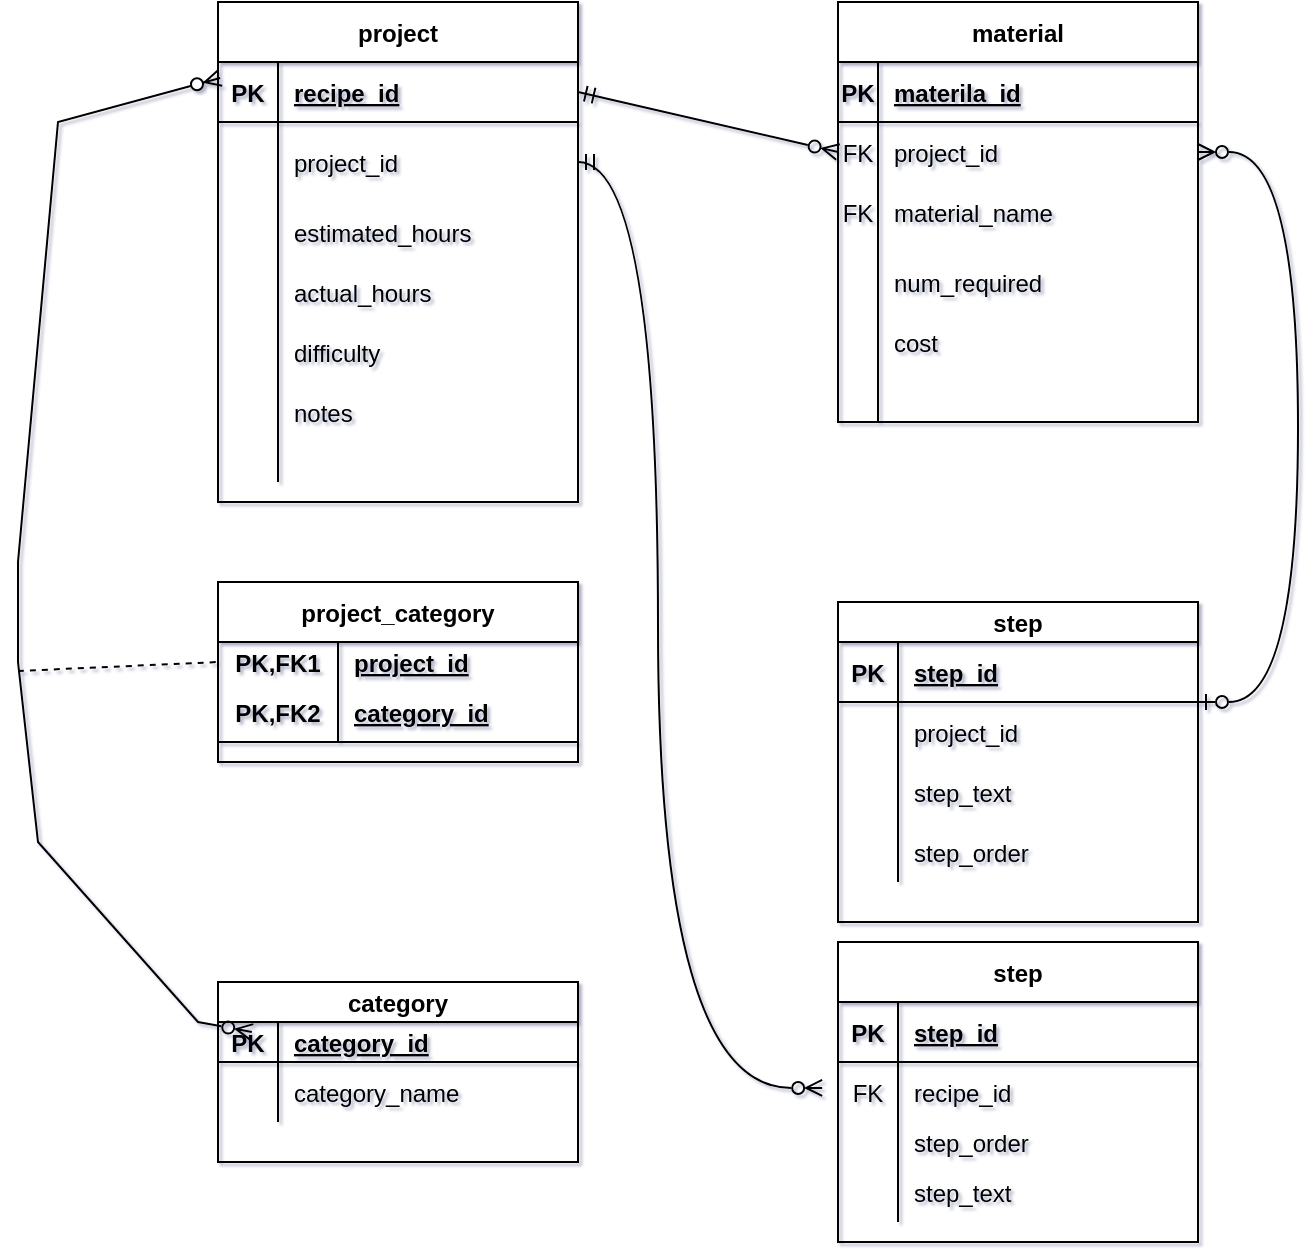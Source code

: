 <mxfile version="20.2.5" type="github"><diagram id="mBiGe4XzG_PgVjR0miyq" name="Page-1"><mxGraphModel dx="1662" dy="760" grid="1" gridSize="10" guides="1" tooltips="1" connect="1" arrows="1" fold="1" page="1" pageScale="1" pageWidth="850" pageHeight="1100" background="#ffffff" math="0" shadow="1"><root><mxCell id="0"/><mxCell id="1" parent="0"/><mxCell id="1k4R68-L61gpuzGrMIMC-3" value="project" style="shape=table;startSize=30;container=1;collapsible=1;childLayout=tableLayout;fixedRows=1;rowLines=0;fontStyle=1;align=center;resizeLast=1;" parent="1" vertex="1"><mxGeometry x="110" y="80" width="180" height="250" as="geometry"/></mxCell><mxCell id="1k4R68-L61gpuzGrMIMC-4" value="" style="shape=tableRow;horizontal=0;startSize=0;swimlaneHead=0;swimlaneBody=0;fillColor=none;collapsible=0;dropTarget=0;points=[[0,0.5],[1,0.5]];portConstraint=eastwest;top=0;left=0;right=0;bottom=1;" parent="1k4R68-L61gpuzGrMIMC-3" vertex="1"><mxGeometry y="30" width="180" height="30" as="geometry"/></mxCell><mxCell id="1k4R68-L61gpuzGrMIMC-5" value="PK" style="shape=partialRectangle;connectable=0;fillColor=none;top=0;left=0;bottom=0;right=0;fontStyle=1;overflow=hidden;" parent="1k4R68-L61gpuzGrMIMC-4" vertex="1"><mxGeometry width="30" height="30" as="geometry"><mxRectangle width="30" height="30" as="alternateBounds"/></mxGeometry></mxCell><mxCell id="1k4R68-L61gpuzGrMIMC-6" value="recipe_id" style="shape=partialRectangle;connectable=0;fillColor=none;top=0;left=0;bottom=0;right=0;align=left;spacingLeft=6;fontStyle=5;overflow=hidden;" parent="1k4R68-L61gpuzGrMIMC-4" vertex="1"><mxGeometry x="30" width="150" height="30" as="geometry"><mxRectangle width="150" height="30" as="alternateBounds"/></mxGeometry></mxCell><mxCell id="1k4R68-L61gpuzGrMIMC-7" value="" style="shape=tableRow;horizontal=0;startSize=0;swimlaneHead=0;swimlaneBody=0;fillColor=none;collapsible=0;dropTarget=0;points=[[0,0.5],[1,0.5]];portConstraint=eastwest;top=0;left=0;right=0;bottom=0;" parent="1k4R68-L61gpuzGrMIMC-3" vertex="1"><mxGeometry y="60" width="180" height="40" as="geometry"/></mxCell><mxCell id="1k4R68-L61gpuzGrMIMC-8" value="" style="shape=partialRectangle;connectable=0;fillColor=none;top=0;left=0;bottom=0;right=0;editable=1;overflow=hidden;" parent="1k4R68-L61gpuzGrMIMC-7" vertex="1"><mxGeometry width="30" height="40" as="geometry"><mxRectangle width="30" height="40" as="alternateBounds"/></mxGeometry></mxCell><mxCell id="1k4R68-L61gpuzGrMIMC-9" value="project_id" style="shape=partialRectangle;connectable=0;fillColor=none;top=0;left=0;bottom=0;right=0;align=left;spacingLeft=6;overflow=hidden;" parent="1k4R68-L61gpuzGrMIMC-7" vertex="1"><mxGeometry x="30" width="150" height="40" as="geometry"><mxRectangle width="150" height="40" as="alternateBounds"/></mxGeometry></mxCell><mxCell id="1k4R68-L61gpuzGrMIMC-10" value="" style="shape=tableRow;horizontal=0;startSize=0;swimlaneHead=0;swimlaneBody=0;fillColor=none;collapsible=0;dropTarget=0;points=[[0,0.5],[1,0.5]];portConstraint=eastwest;top=0;left=0;right=0;bottom=0;" parent="1k4R68-L61gpuzGrMIMC-3" vertex="1"><mxGeometry y="100" width="180" height="30" as="geometry"/></mxCell><mxCell id="1k4R68-L61gpuzGrMIMC-11" value="" style="shape=partialRectangle;connectable=0;fillColor=none;top=0;left=0;bottom=0;right=0;editable=1;overflow=hidden;" parent="1k4R68-L61gpuzGrMIMC-10" vertex="1"><mxGeometry width="30" height="30" as="geometry"><mxRectangle width="30" height="30" as="alternateBounds"/></mxGeometry></mxCell><mxCell id="1k4R68-L61gpuzGrMIMC-12" value="estimated_hours" style="shape=partialRectangle;connectable=0;fillColor=none;top=0;left=0;bottom=0;right=0;align=left;spacingLeft=6;overflow=hidden;" parent="1k4R68-L61gpuzGrMIMC-10" vertex="1"><mxGeometry x="30" width="150" height="30" as="geometry"><mxRectangle width="150" height="30" as="alternateBounds"/></mxGeometry></mxCell><mxCell id="1k4R68-L61gpuzGrMIMC-13" value="" style="shape=tableRow;horizontal=0;startSize=0;swimlaneHead=0;swimlaneBody=0;fillColor=none;collapsible=0;dropTarget=0;points=[[0,0.5],[1,0.5]];portConstraint=eastwest;top=0;left=0;right=0;bottom=0;" parent="1k4R68-L61gpuzGrMIMC-3" vertex="1"><mxGeometry y="130" width="180" height="30" as="geometry"/></mxCell><mxCell id="1k4R68-L61gpuzGrMIMC-14" value="" style="shape=partialRectangle;connectable=0;fillColor=none;top=0;left=0;bottom=0;right=0;editable=1;overflow=hidden;" parent="1k4R68-L61gpuzGrMIMC-13" vertex="1"><mxGeometry width="30" height="30" as="geometry"><mxRectangle width="30" height="30" as="alternateBounds"/></mxGeometry></mxCell><mxCell id="1k4R68-L61gpuzGrMIMC-15" value="actual_hours" style="shape=partialRectangle;connectable=0;fillColor=none;top=0;left=0;bottom=0;right=0;align=left;spacingLeft=6;overflow=hidden;" parent="1k4R68-L61gpuzGrMIMC-13" vertex="1"><mxGeometry x="30" width="150" height="30" as="geometry"><mxRectangle width="150" height="30" as="alternateBounds"/></mxGeometry></mxCell><mxCell id="1k4R68-L61gpuzGrMIMC-16" style="shape=tableRow;horizontal=0;startSize=0;swimlaneHead=0;swimlaneBody=0;fillColor=none;collapsible=0;dropTarget=0;points=[[0,0.5],[1,0.5]];portConstraint=eastwest;top=0;left=0;right=0;bottom=0;" parent="1k4R68-L61gpuzGrMIMC-3" vertex="1"><mxGeometry y="160" width="180" height="30" as="geometry"/></mxCell><mxCell id="1k4R68-L61gpuzGrMIMC-17" style="shape=partialRectangle;connectable=0;fillColor=none;top=0;left=0;bottom=0;right=0;editable=1;overflow=hidden;" parent="1k4R68-L61gpuzGrMIMC-16" vertex="1"><mxGeometry width="30" height="30" as="geometry"><mxRectangle width="30" height="30" as="alternateBounds"/></mxGeometry></mxCell><mxCell id="1k4R68-L61gpuzGrMIMC-18" value="difficulty" style="shape=partialRectangle;connectable=0;fillColor=none;top=0;left=0;bottom=0;right=0;align=left;spacingLeft=6;overflow=hidden;" parent="1k4R68-L61gpuzGrMIMC-16" vertex="1"><mxGeometry x="30" width="150" height="30" as="geometry"><mxRectangle width="150" height="30" as="alternateBounds"/></mxGeometry></mxCell><mxCell id="1k4R68-L61gpuzGrMIMC-19" style="shape=tableRow;horizontal=0;startSize=0;swimlaneHead=0;swimlaneBody=0;fillColor=none;collapsible=0;dropTarget=0;points=[[0,0.5],[1,0.5]];portConstraint=eastwest;top=0;left=0;right=0;bottom=0;" parent="1k4R68-L61gpuzGrMIMC-3" vertex="1"><mxGeometry y="190" width="180" height="30" as="geometry"/></mxCell><mxCell id="1k4R68-L61gpuzGrMIMC-20" style="shape=partialRectangle;connectable=0;fillColor=none;top=0;left=0;bottom=0;right=0;editable=1;overflow=hidden;" parent="1k4R68-L61gpuzGrMIMC-19" vertex="1"><mxGeometry width="30" height="30" as="geometry"><mxRectangle width="30" height="30" as="alternateBounds"/></mxGeometry></mxCell><mxCell id="1k4R68-L61gpuzGrMIMC-21" value="notes" style="shape=partialRectangle;connectable=0;fillColor=none;top=0;left=0;bottom=0;right=0;align=left;spacingLeft=6;overflow=hidden;" parent="1k4R68-L61gpuzGrMIMC-19" vertex="1"><mxGeometry x="30" width="150" height="30" as="geometry"><mxRectangle width="150" height="30" as="alternateBounds"/></mxGeometry></mxCell><mxCell id="1k4R68-L61gpuzGrMIMC-22" style="shape=tableRow;horizontal=0;startSize=0;swimlaneHead=0;swimlaneBody=0;fillColor=none;collapsible=0;dropTarget=0;points=[[0,0.5],[1,0.5]];portConstraint=eastwest;top=0;left=0;right=0;bottom=0;" parent="1k4R68-L61gpuzGrMIMC-3" vertex="1"><mxGeometry y="220" width="180" height="20" as="geometry"/></mxCell><mxCell id="1k4R68-L61gpuzGrMIMC-23" style="shape=partialRectangle;connectable=0;fillColor=none;top=0;left=0;bottom=0;right=0;editable=1;overflow=hidden;" parent="1k4R68-L61gpuzGrMIMC-22" vertex="1"><mxGeometry width="30" height="20" as="geometry"><mxRectangle width="30" height="20" as="alternateBounds"/></mxGeometry></mxCell><mxCell id="1k4R68-L61gpuzGrMIMC-24" value="" style="shape=partialRectangle;connectable=0;fillColor=none;top=0;left=0;bottom=0;right=0;align=left;spacingLeft=6;overflow=hidden;" parent="1k4R68-L61gpuzGrMIMC-22" vertex="1"><mxGeometry x="30" width="150" height="20" as="geometry"><mxRectangle width="150" height="20" as="alternateBounds"/></mxGeometry></mxCell><mxCell id="1k4R68-L61gpuzGrMIMC-25" value="material" style="shape=table;startSize=30;container=1;collapsible=1;childLayout=tableLayout;fixedRows=1;rowLines=0;fontStyle=1;align=center;resizeLast=1;" parent="1" vertex="1"><mxGeometry x="420" y="80" width="180" height="210" as="geometry"/></mxCell><mxCell id="1k4R68-L61gpuzGrMIMC-26" value="" style="shape=tableRow;horizontal=0;startSize=0;swimlaneHead=0;swimlaneBody=0;fillColor=none;collapsible=0;dropTarget=0;points=[[0,0.5],[1,0.5]];portConstraint=eastwest;top=0;left=0;right=0;bottom=1;" parent="1k4R68-L61gpuzGrMIMC-25" vertex="1"><mxGeometry y="30" width="180" height="30" as="geometry"/></mxCell><mxCell id="1k4R68-L61gpuzGrMIMC-27" value="PK" style="shape=partialRectangle;connectable=0;fillColor=none;top=0;left=0;bottom=0;right=0;fontStyle=1;overflow=hidden;" parent="1k4R68-L61gpuzGrMIMC-26" vertex="1"><mxGeometry width="20" height="30" as="geometry"><mxRectangle width="20" height="30" as="alternateBounds"/></mxGeometry></mxCell><mxCell id="1k4R68-L61gpuzGrMIMC-28" value="materila_id" style="shape=partialRectangle;connectable=0;fillColor=none;top=0;left=0;bottom=0;right=0;align=left;spacingLeft=6;fontStyle=5;overflow=hidden;" parent="1k4R68-L61gpuzGrMIMC-26" vertex="1"><mxGeometry x="20" width="160" height="30" as="geometry"><mxRectangle width="160" height="30" as="alternateBounds"/></mxGeometry></mxCell><mxCell id="1k4R68-L61gpuzGrMIMC-29" value="" style="shape=tableRow;horizontal=0;startSize=0;swimlaneHead=0;swimlaneBody=0;fillColor=none;collapsible=0;dropTarget=0;points=[[0,0.5],[1,0.5]];portConstraint=eastwest;top=0;left=0;right=0;bottom=0;" parent="1k4R68-L61gpuzGrMIMC-25" vertex="1"><mxGeometry y="60" width="180" height="30" as="geometry"/></mxCell><mxCell id="1k4R68-L61gpuzGrMIMC-30" value="FK" style="shape=partialRectangle;connectable=0;fillColor=none;top=0;left=0;bottom=0;right=0;editable=1;overflow=hidden;" parent="1k4R68-L61gpuzGrMIMC-29" vertex="1"><mxGeometry width="20" height="30" as="geometry"><mxRectangle width="20" height="30" as="alternateBounds"/></mxGeometry></mxCell><mxCell id="1k4R68-L61gpuzGrMIMC-31" value="project_id" style="shape=partialRectangle;connectable=0;fillColor=none;top=0;left=0;bottom=0;right=0;align=left;spacingLeft=6;overflow=hidden;" parent="1k4R68-L61gpuzGrMIMC-29" vertex="1"><mxGeometry x="20" width="160" height="30" as="geometry"><mxRectangle width="160" height="30" as="alternateBounds"/></mxGeometry></mxCell><mxCell id="1k4R68-L61gpuzGrMIMC-32" value="" style="shape=tableRow;horizontal=0;startSize=0;swimlaneHead=0;swimlaneBody=0;fillColor=none;collapsible=0;dropTarget=0;points=[[0,0.5],[1,0.5]];portConstraint=eastwest;top=0;left=0;right=0;bottom=0;" parent="1k4R68-L61gpuzGrMIMC-25" vertex="1"><mxGeometry y="90" width="180" height="30" as="geometry"/></mxCell><mxCell id="1k4R68-L61gpuzGrMIMC-33" value="FK" style="shape=partialRectangle;connectable=0;fillColor=none;top=0;left=0;bottom=0;right=0;editable=1;overflow=hidden;" parent="1k4R68-L61gpuzGrMIMC-32" vertex="1"><mxGeometry width="20" height="30" as="geometry"><mxRectangle width="20" height="30" as="alternateBounds"/></mxGeometry></mxCell><mxCell id="1k4R68-L61gpuzGrMIMC-34" value="material_name" style="shape=partialRectangle;connectable=0;fillColor=none;top=0;left=0;bottom=0;right=0;align=left;spacingLeft=6;overflow=hidden;" parent="1k4R68-L61gpuzGrMIMC-32" vertex="1"><mxGeometry x="20" width="160" height="30" as="geometry"><mxRectangle width="160" height="30" as="alternateBounds"/></mxGeometry></mxCell><mxCell id="1k4R68-L61gpuzGrMIMC-44" style="shape=tableRow;horizontal=0;startSize=0;swimlaneHead=0;swimlaneBody=0;fillColor=none;collapsible=0;dropTarget=0;points=[[0,0.5],[1,0.5]];portConstraint=eastwest;top=0;left=0;right=0;bottom=0;" parent="1k4R68-L61gpuzGrMIMC-25" vertex="1"><mxGeometry y="120" width="180" height="40" as="geometry"/></mxCell><mxCell id="1k4R68-L61gpuzGrMIMC-45" style="shape=partialRectangle;connectable=0;fillColor=none;top=0;left=0;bottom=0;right=0;editable=1;overflow=hidden;" parent="1k4R68-L61gpuzGrMIMC-44" vertex="1"><mxGeometry width="20" height="40" as="geometry"><mxRectangle width="20" height="40" as="alternateBounds"/></mxGeometry></mxCell><mxCell id="1k4R68-L61gpuzGrMIMC-46" value="num_required" style="shape=partialRectangle;connectable=0;fillColor=none;top=0;left=0;bottom=0;right=0;align=left;spacingLeft=6;overflow=hidden;" parent="1k4R68-L61gpuzGrMIMC-44" vertex="1"><mxGeometry x="20" width="160" height="40" as="geometry"><mxRectangle width="160" height="40" as="alternateBounds"/></mxGeometry></mxCell><mxCell id="1k4R68-L61gpuzGrMIMC-41" style="shape=tableRow;horizontal=0;startSize=0;swimlaneHead=0;swimlaneBody=0;fillColor=none;collapsible=0;dropTarget=0;points=[[0,0.5],[1,0.5]];portConstraint=eastwest;top=0;left=0;right=0;bottom=0;" parent="1k4R68-L61gpuzGrMIMC-25" vertex="1"><mxGeometry y="160" width="180" height="20" as="geometry"/></mxCell><mxCell id="1k4R68-L61gpuzGrMIMC-42" style="shape=partialRectangle;connectable=0;fillColor=none;top=0;left=0;bottom=0;right=0;editable=1;overflow=hidden;" parent="1k4R68-L61gpuzGrMIMC-41" vertex="1"><mxGeometry width="20" height="20" as="geometry"><mxRectangle width="20" height="20" as="alternateBounds"/></mxGeometry></mxCell><mxCell id="1k4R68-L61gpuzGrMIMC-43" value="cost" style="shape=partialRectangle;connectable=0;fillColor=none;top=0;left=0;bottom=0;right=0;align=left;spacingLeft=6;overflow=hidden;" parent="1k4R68-L61gpuzGrMIMC-41" vertex="1"><mxGeometry x="20" width="160" height="20" as="geometry"><mxRectangle width="160" height="20" as="alternateBounds"/></mxGeometry></mxCell><mxCell id="1k4R68-L61gpuzGrMIMC-38" style="shape=tableRow;horizontal=0;startSize=0;swimlaneHead=0;swimlaneBody=0;fillColor=none;collapsible=0;dropTarget=0;points=[[0,0.5],[1,0.5]];portConstraint=eastwest;top=0;left=0;right=0;bottom=0;" parent="1k4R68-L61gpuzGrMIMC-25" vertex="1"><mxGeometry y="180" width="180" height="30" as="geometry"/></mxCell><mxCell id="1k4R68-L61gpuzGrMIMC-39" style="shape=partialRectangle;connectable=0;fillColor=none;top=0;left=0;bottom=0;right=0;editable=1;overflow=hidden;" parent="1k4R68-L61gpuzGrMIMC-38" vertex="1"><mxGeometry width="20" height="30" as="geometry"><mxRectangle width="20" height="30" as="alternateBounds"/></mxGeometry></mxCell><mxCell id="1k4R68-L61gpuzGrMIMC-40" value="" style="shape=partialRectangle;connectable=0;fillColor=none;top=0;left=0;bottom=0;right=0;align=left;spacingLeft=6;overflow=hidden;" parent="1k4R68-L61gpuzGrMIMC-38" vertex="1"><mxGeometry x="20" width="160" height="30" as="geometry"><mxRectangle width="160" height="30" as="alternateBounds"/></mxGeometry></mxCell><mxCell id="1k4R68-L61gpuzGrMIMC-47" value="step" style="shape=table;startSize=20;container=1;collapsible=1;childLayout=tableLayout;fixedRows=1;rowLines=0;fontStyle=1;align=center;resizeLast=1;" parent="1" vertex="1"><mxGeometry x="420" y="380" width="180" height="160" as="geometry"/></mxCell><mxCell id="1k4R68-L61gpuzGrMIMC-48" value="" style="shape=tableRow;horizontal=0;startSize=0;swimlaneHead=0;swimlaneBody=0;fillColor=none;collapsible=0;dropTarget=0;points=[[0,0.5],[1,0.5]];portConstraint=eastwest;top=0;left=0;right=0;bottom=1;" parent="1k4R68-L61gpuzGrMIMC-47" vertex="1"><mxGeometry y="20" width="180" height="30" as="geometry"/></mxCell><mxCell id="1k4R68-L61gpuzGrMIMC-49" value="PK" style="shape=partialRectangle;connectable=0;fillColor=none;top=0;left=0;bottom=0;right=0;fontStyle=1;overflow=hidden;" parent="1k4R68-L61gpuzGrMIMC-48" vertex="1"><mxGeometry width="30" height="30" as="geometry"><mxRectangle width="30" height="30" as="alternateBounds"/></mxGeometry></mxCell><mxCell id="1k4R68-L61gpuzGrMIMC-50" value="step_id" style="shape=partialRectangle;connectable=0;fillColor=none;top=0;left=0;bottom=0;right=0;align=left;spacingLeft=6;fontStyle=5;overflow=hidden;" parent="1k4R68-L61gpuzGrMIMC-48" vertex="1"><mxGeometry x="30" width="150" height="30" as="geometry"><mxRectangle width="150" height="30" as="alternateBounds"/></mxGeometry></mxCell><mxCell id="1k4R68-L61gpuzGrMIMC-51" value="" style="shape=tableRow;horizontal=0;startSize=0;swimlaneHead=0;swimlaneBody=0;fillColor=none;collapsible=0;dropTarget=0;points=[[0,0.5],[1,0.5]];portConstraint=eastwest;top=0;left=0;right=0;bottom=0;" parent="1k4R68-L61gpuzGrMIMC-47" vertex="1"><mxGeometry y="50" width="180" height="30" as="geometry"/></mxCell><mxCell id="1k4R68-L61gpuzGrMIMC-52" value="" style="shape=partialRectangle;connectable=0;fillColor=none;top=0;left=0;bottom=0;right=0;editable=1;overflow=hidden;" parent="1k4R68-L61gpuzGrMIMC-51" vertex="1"><mxGeometry width="30" height="30" as="geometry"><mxRectangle width="30" height="30" as="alternateBounds"/></mxGeometry></mxCell><mxCell id="1k4R68-L61gpuzGrMIMC-53" value="project_id" style="shape=partialRectangle;connectable=0;fillColor=none;top=0;left=0;bottom=0;right=0;align=left;spacingLeft=6;overflow=hidden;" parent="1k4R68-L61gpuzGrMIMC-51" vertex="1"><mxGeometry x="30" width="150" height="30" as="geometry"><mxRectangle width="150" height="30" as="alternateBounds"/></mxGeometry></mxCell><mxCell id="1k4R68-L61gpuzGrMIMC-54" value="" style="shape=tableRow;horizontal=0;startSize=0;swimlaneHead=0;swimlaneBody=0;fillColor=none;collapsible=0;dropTarget=0;points=[[0,0.5],[1,0.5]];portConstraint=eastwest;top=0;left=0;right=0;bottom=0;" parent="1k4R68-L61gpuzGrMIMC-47" vertex="1"><mxGeometry y="80" width="180" height="30" as="geometry"/></mxCell><mxCell id="1k4R68-L61gpuzGrMIMC-55" value="" style="shape=partialRectangle;connectable=0;fillColor=none;top=0;left=0;bottom=0;right=0;editable=1;overflow=hidden;" parent="1k4R68-L61gpuzGrMIMC-54" vertex="1"><mxGeometry width="30" height="30" as="geometry"><mxRectangle width="30" height="30" as="alternateBounds"/></mxGeometry></mxCell><mxCell id="1k4R68-L61gpuzGrMIMC-56" value="step_text" style="shape=partialRectangle;connectable=0;fillColor=none;top=0;left=0;bottom=0;right=0;align=left;spacingLeft=6;overflow=hidden;" parent="1k4R68-L61gpuzGrMIMC-54" vertex="1"><mxGeometry x="30" width="150" height="30" as="geometry"><mxRectangle width="150" height="30" as="alternateBounds"/></mxGeometry></mxCell><mxCell id="w907FF9_xFns8-rZvzzD-2" value="" style="shape=tableRow;horizontal=0;startSize=0;swimlaneHead=0;swimlaneBody=0;fillColor=none;collapsible=0;dropTarget=0;points=[[0,0.5],[1,0.5]];portConstraint=eastwest;top=0;left=0;right=0;bottom=0;" vertex="1" parent="1k4R68-L61gpuzGrMIMC-47"><mxGeometry y="110" width="180" height="30" as="geometry"/></mxCell><mxCell id="w907FF9_xFns8-rZvzzD-3" value="" style="shape=partialRectangle;connectable=0;fillColor=none;top=0;left=0;bottom=0;right=0;editable=1;overflow=hidden;" vertex="1" parent="w907FF9_xFns8-rZvzzD-2"><mxGeometry width="30" height="30" as="geometry"><mxRectangle width="30" height="30" as="alternateBounds"/></mxGeometry></mxCell><mxCell id="w907FF9_xFns8-rZvzzD-4" value="step_order" style="shape=partialRectangle;connectable=0;fillColor=none;top=0;left=0;bottom=0;right=0;align=left;spacingLeft=6;overflow=hidden;" vertex="1" parent="w907FF9_xFns8-rZvzzD-2"><mxGeometry x="30" width="150" height="30" as="geometry"><mxRectangle width="150" height="30" as="alternateBounds"/></mxGeometry></mxCell><mxCell id="1k4R68-L61gpuzGrMIMC-60" value="step" style="shape=table;startSize=30;container=1;collapsible=1;childLayout=tableLayout;fixedRows=1;rowLines=0;fontStyle=1;align=center;resizeLast=1;" parent="1" vertex="1"><mxGeometry x="420" y="550" width="180" height="150" as="geometry"/></mxCell><mxCell id="1k4R68-L61gpuzGrMIMC-61" value="" style="shape=tableRow;horizontal=0;startSize=0;swimlaneHead=0;swimlaneBody=0;fillColor=none;collapsible=0;dropTarget=0;points=[[0,0.5],[1,0.5]];portConstraint=eastwest;top=0;left=0;right=0;bottom=1;" parent="1k4R68-L61gpuzGrMIMC-60" vertex="1"><mxGeometry y="30" width="180" height="30" as="geometry"/></mxCell><mxCell id="1k4R68-L61gpuzGrMIMC-62" value="PK" style="shape=partialRectangle;connectable=0;fillColor=none;top=0;left=0;bottom=0;right=0;fontStyle=1;overflow=hidden;" parent="1k4R68-L61gpuzGrMIMC-61" vertex="1"><mxGeometry width="30" height="30" as="geometry"><mxRectangle width="30" height="30" as="alternateBounds"/></mxGeometry></mxCell><mxCell id="1k4R68-L61gpuzGrMIMC-63" value="step_id" style="shape=partialRectangle;connectable=0;fillColor=none;top=0;left=0;bottom=0;right=0;align=left;spacingLeft=6;fontStyle=5;overflow=hidden;" parent="1k4R68-L61gpuzGrMIMC-61" vertex="1"><mxGeometry x="30" width="150" height="30" as="geometry"><mxRectangle width="150" height="30" as="alternateBounds"/></mxGeometry></mxCell><mxCell id="1k4R68-L61gpuzGrMIMC-64" value="" style="shape=tableRow;horizontal=0;startSize=0;swimlaneHead=0;swimlaneBody=0;fillColor=none;collapsible=0;dropTarget=0;points=[[0,0.5],[1,0.5]];portConstraint=eastwest;top=0;left=0;right=0;bottom=0;" parent="1k4R68-L61gpuzGrMIMC-60" vertex="1"><mxGeometry y="60" width="180" height="30" as="geometry"/></mxCell><mxCell id="1k4R68-L61gpuzGrMIMC-65" value="FK" style="shape=partialRectangle;connectable=0;fillColor=none;top=0;left=0;bottom=0;right=0;editable=1;overflow=hidden;" parent="1k4R68-L61gpuzGrMIMC-64" vertex="1"><mxGeometry width="30" height="30" as="geometry"><mxRectangle width="30" height="30" as="alternateBounds"/></mxGeometry></mxCell><mxCell id="1k4R68-L61gpuzGrMIMC-66" value="recipe_id" style="shape=partialRectangle;connectable=0;fillColor=none;top=0;left=0;bottom=0;right=0;align=left;spacingLeft=6;overflow=hidden;" parent="1k4R68-L61gpuzGrMIMC-64" vertex="1"><mxGeometry x="30" width="150" height="30" as="geometry"><mxRectangle width="150" height="30" as="alternateBounds"/></mxGeometry></mxCell><mxCell id="1k4R68-L61gpuzGrMIMC-67" value="" style="shape=tableRow;horizontal=0;startSize=0;swimlaneHead=0;swimlaneBody=0;fillColor=none;collapsible=0;dropTarget=0;points=[[0,0.5],[1,0.5]];portConstraint=eastwest;top=0;left=0;right=0;bottom=0;" parent="1k4R68-L61gpuzGrMIMC-60" vertex="1"><mxGeometry y="90" width="180" height="20" as="geometry"/></mxCell><mxCell id="1k4R68-L61gpuzGrMIMC-68" value="" style="shape=partialRectangle;connectable=0;fillColor=none;top=0;left=0;bottom=0;right=0;editable=1;overflow=hidden;" parent="1k4R68-L61gpuzGrMIMC-67" vertex="1"><mxGeometry width="30" height="20" as="geometry"><mxRectangle width="30" height="20" as="alternateBounds"/></mxGeometry></mxCell><mxCell id="1k4R68-L61gpuzGrMIMC-69" value="step_order" style="shape=partialRectangle;connectable=0;fillColor=none;top=0;left=0;bottom=0;right=0;align=left;spacingLeft=6;overflow=hidden;" parent="1k4R68-L61gpuzGrMIMC-67" vertex="1"><mxGeometry x="30" width="150" height="20" as="geometry"><mxRectangle width="150" height="20" as="alternateBounds"/></mxGeometry></mxCell><mxCell id="1k4R68-L61gpuzGrMIMC-70" value="" style="shape=tableRow;horizontal=0;startSize=0;swimlaneHead=0;swimlaneBody=0;fillColor=none;collapsible=0;dropTarget=0;points=[[0,0.5],[1,0.5]];portConstraint=eastwest;top=0;left=0;right=0;bottom=0;" parent="1k4R68-L61gpuzGrMIMC-60" vertex="1"><mxGeometry y="110" width="180" height="30" as="geometry"/></mxCell><mxCell id="1k4R68-L61gpuzGrMIMC-71" value="" style="shape=partialRectangle;connectable=0;fillColor=none;top=0;left=0;bottom=0;right=0;editable=1;overflow=hidden;" parent="1k4R68-L61gpuzGrMIMC-70" vertex="1"><mxGeometry width="30" height="30" as="geometry"><mxRectangle width="30" height="30" as="alternateBounds"/></mxGeometry></mxCell><mxCell id="1k4R68-L61gpuzGrMIMC-72" value="step_text" style="shape=partialRectangle;connectable=0;fillColor=none;top=0;left=0;bottom=0;right=0;align=left;spacingLeft=6;overflow=hidden;" parent="1k4R68-L61gpuzGrMIMC-70" vertex="1"><mxGeometry x="30" width="150" height="30" as="geometry"><mxRectangle width="150" height="30" as="alternateBounds"/></mxGeometry></mxCell><mxCell id="1k4R68-L61gpuzGrMIMC-73" value="category" style="shape=table;startSize=20;container=1;collapsible=1;childLayout=tableLayout;fixedRows=1;rowLines=0;fontStyle=1;align=center;resizeLast=1;" parent="1" vertex="1"><mxGeometry x="110" y="570" width="180" height="90" as="geometry"/></mxCell><mxCell id="1k4R68-L61gpuzGrMIMC-74" value="" style="shape=tableRow;horizontal=0;startSize=0;swimlaneHead=0;swimlaneBody=0;fillColor=none;collapsible=0;dropTarget=0;points=[[0,0.5],[1,0.5]];portConstraint=eastwest;top=0;left=0;right=0;bottom=1;" parent="1k4R68-L61gpuzGrMIMC-73" vertex="1"><mxGeometry y="20" width="180" height="20" as="geometry"/></mxCell><mxCell id="1k4R68-L61gpuzGrMIMC-75" value="PK" style="shape=partialRectangle;connectable=0;fillColor=none;top=0;left=0;bottom=0;right=0;fontStyle=1;overflow=hidden;" parent="1k4R68-L61gpuzGrMIMC-74" vertex="1"><mxGeometry width="30" height="20" as="geometry"><mxRectangle width="30" height="20" as="alternateBounds"/></mxGeometry></mxCell><mxCell id="1k4R68-L61gpuzGrMIMC-76" value="category_id" style="shape=partialRectangle;connectable=0;fillColor=none;top=0;left=0;bottom=0;right=0;align=left;spacingLeft=6;fontStyle=5;overflow=hidden;" parent="1k4R68-L61gpuzGrMIMC-74" vertex="1"><mxGeometry x="30" width="150" height="20" as="geometry"><mxRectangle width="150" height="20" as="alternateBounds"/></mxGeometry></mxCell><mxCell id="1k4R68-L61gpuzGrMIMC-77" value="" style="shape=tableRow;horizontal=0;startSize=0;swimlaneHead=0;swimlaneBody=0;fillColor=none;collapsible=0;dropTarget=0;points=[[0,0.5],[1,0.5]];portConstraint=eastwest;top=0;left=0;right=0;bottom=0;" parent="1k4R68-L61gpuzGrMIMC-73" vertex="1"><mxGeometry y="40" width="180" height="30" as="geometry"/></mxCell><mxCell id="1k4R68-L61gpuzGrMIMC-78" value="" style="shape=partialRectangle;connectable=0;fillColor=none;top=0;left=0;bottom=0;right=0;editable=1;overflow=hidden;" parent="1k4R68-L61gpuzGrMIMC-77" vertex="1"><mxGeometry width="30" height="30" as="geometry"><mxRectangle width="30" height="30" as="alternateBounds"/></mxGeometry></mxCell><mxCell id="1k4R68-L61gpuzGrMIMC-79" value="category_name" style="shape=partialRectangle;connectable=0;fillColor=none;top=0;left=0;bottom=0;right=0;align=left;spacingLeft=6;overflow=hidden;" parent="1k4R68-L61gpuzGrMIMC-77" vertex="1"><mxGeometry x="30" width="150" height="30" as="geometry"><mxRectangle width="150" height="30" as="alternateBounds"/></mxGeometry></mxCell><mxCell id="1k4R68-L61gpuzGrMIMC-86" value="project_category" style="shape=table;startSize=30;container=1;collapsible=1;childLayout=tableLayout;fixedRows=1;rowLines=0;fontStyle=1;align=center;resizeLast=1;" parent="1" vertex="1"><mxGeometry x="110" y="370" width="180" height="90" as="geometry"/></mxCell><mxCell id="1k4R68-L61gpuzGrMIMC-87" value="" style="shape=tableRow;horizontal=0;startSize=0;swimlaneHead=0;swimlaneBody=0;fillColor=none;collapsible=0;dropTarget=0;points=[[0,0.5],[1,0.5]];portConstraint=eastwest;top=0;left=0;right=0;bottom=0;" parent="1k4R68-L61gpuzGrMIMC-86" vertex="1"><mxGeometry y="30" width="180" height="20" as="geometry"/></mxCell><mxCell id="1k4R68-L61gpuzGrMIMC-88" value="PK,FK1" style="shape=partialRectangle;connectable=0;fillColor=none;top=0;left=0;bottom=0;right=0;fontStyle=1;overflow=hidden;" parent="1k4R68-L61gpuzGrMIMC-87" vertex="1"><mxGeometry width="60" height="20" as="geometry"><mxRectangle width="60" height="20" as="alternateBounds"/></mxGeometry></mxCell><mxCell id="1k4R68-L61gpuzGrMIMC-89" value="project_id" style="shape=partialRectangle;connectable=0;fillColor=none;top=0;left=0;bottom=0;right=0;align=left;spacingLeft=6;fontStyle=5;overflow=hidden;" parent="1k4R68-L61gpuzGrMIMC-87" vertex="1"><mxGeometry x="60" width="120" height="20" as="geometry"><mxRectangle width="120" height="20" as="alternateBounds"/></mxGeometry></mxCell><mxCell id="1k4R68-L61gpuzGrMIMC-90" value="" style="shape=tableRow;horizontal=0;startSize=0;swimlaneHead=0;swimlaneBody=0;fillColor=none;collapsible=0;dropTarget=0;points=[[0,0.5],[1,0.5]];portConstraint=eastwest;top=0;left=0;right=0;bottom=1;" parent="1k4R68-L61gpuzGrMIMC-86" vertex="1"><mxGeometry y="50" width="180" height="30" as="geometry"/></mxCell><mxCell id="1k4R68-L61gpuzGrMIMC-91" value="PK,FK2" style="shape=partialRectangle;connectable=0;fillColor=none;top=0;left=0;bottom=0;right=0;fontStyle=1;overflow=hidden;" parent="1k4R68-L61gpuzGrMIMC-90" vertex="1"><mxGeometry width="60" height="30" as="geometry"><mxRectangle width="60" height="30" as="alternateBounds"/></mxGeometry></mxCell><mxCell id="1k4R68-L61gpuzGrMIMC-92" value="category_id" style="shape=partialRectangle;connectable=0;fillColor=none;top=0;left=0;bottom=0;right=0;align=left;spacingLeft=6;fontStyle=5;overflow=hidden;" parent="1k4R68-L61gpuzGrMIMC-90" vertex="1"><mxGeometry x="60" width="120" height="30" as="geometry"><mxRectangle width="120" height="30" as="alternateBounds"/></mxGeometry></mxCell><mxCell id="1k4R68-L61gpuzGrMIMC-99" value="" style="fontSize=12;html=1;endArrow=ERzeroToMany;endFill=1;rounded=0;exitX=0.094;exitY=0.25;exitDx=0;exitDy=0;exitPerimeter=0;startArrow=ERzeroToMany;startFill=0;entryX=0.006;entryY=0.267;entryDx=0;entryDy=0;entryPerimeter=0;" parent="1" source="1k4R68-L61gpuzGrMIMC-74" target="1k4R68-L61gpuzGrMIMC-4" edge="1"><mxGeometry width="100" height="100" relative="1" as="geometry"><mxPoint x="10" y="230" as="sourcePoint"/><mxPoint x="110" y="130" as="targetPoint"/><Array as="points"><mxPoint x="100" y="590"/><mxPoint x="20" y="500"/><mxPoint x="10" y="410"/><mxPoint x="10" y="360"/><mxPoint x="30" y="140"/></Array></mxGeometry></mxCell><mxCell id="1k4R68-L61gpuzGrMIMC-102" value="" style="endArrow=none;html=1;rounded=0;curved=1;dashed=1;entryX=0;entryY=0.5;entryDx=0;entryDy=0;" parent="1" target="1k4R68-L61gpuzGrMIMC-87" edge="1"><mxGeometry relative="1" as="geometry"><mxPoint x="10" y="414.5" as="sourcePoint"/><mxPoint x="100" y="410" as="targetPoint"/><Array as="points"/></mxGeometry></mxCell><mxCell id="1k4R68-L61gpuzGrMIMC-104" value="" style="endArrow=ERzeroToMany;html=1;rounded=0;curved=1;entryX=0;entryY=0.5;entryDx=0;entryDy=0;exitX=1;exitY=0.5;exitDx=0;exitDy=0;startArrow=ERmandOne;startFill=0;endFill=0;" parent="1" source="1k4R68-L61gpuzGrMIMC-4" target="1k4R68-L61gpuzGrMIMC-29" edge="1"><mxGeometry relative="1" as="geometry"><mxPoint x="290" y="130" as="sourcePoint"/><mxPoint x="410" y="150" as="targetPoint"/><Array as="points"/></mxGeometry></mxCell><mxCell id="1k4R68-L61gpuzGrMIMC-105" value="" style="endArrow=ERzeroToMany;html=1;rounded=0;curved=1;entryX=-0.044;entryY=0.433;entryDx=0;entryDy=0;startArrow=ERmandOne;startFill=0;endFill=0;entryPerimeter=0;exitX=1;exitY=0.5;exitDx=0;exitDy=0;edgeStyle=orthogonalEdgeStyle;" parent="1" source="1k4R68-L61gpuzGrMIMC-7" target="1k4R68-L61gpuzGrMIMC-64" edge="1"><mxGeometry relative="1" as="geometry"><mxPoint x="310" y="150" as="sourcePoint"/><mxPoint x="430" y="165" as="targetPoint"/><Array as="points"><mxPoint x="330" y="160"/><mxPoint x="330" y="623"/></Array></mxGeometry></mxCell><mxCell id="1k4R68-L61gpuzGrMIMC-109" value="" style="endArrow=ERzeroToMany;html=1;rounded=0;entryX=1;entryY=0.5;entryDx=0;entryDy=0;edgeStyle=orthogonalEdgeStyle;curved=1;startArrow=ERzeroToOne;startFill=0;endFill=0;" parent="1" target="1k4R68-L61gpuzGrMIMC-29" edge="1"><mxGeometry width="50" height="50" relative="1" as="geometry"><mxPoint x="600" y="430" as="sourcePoint"/><mxPoint x="450" y="330" as="targetPoint"/><Array as="points"><mxPoint x="650" y="430"/><mxPoint x="650" y="155"/></Array></mxGeometry></mxCell></root></mxGraphModel></diagram></mxfile>